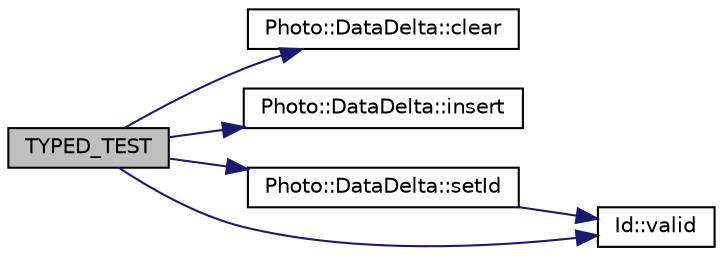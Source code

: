 digraph "TYPED_TEST"
{
 // LATEX_PDF_SIZE
  edge [fontname="Helvetica",fontsize="10",labelfontname="Helvetica",labelfontsize="10"];
  node [fontname="Helvetica",fontsize="10",shape=record];
  rankdir="LR";
  Node1 [label="TYPED_TEST",height=0.2,width=0.4,color="black", fillcolor="grey75", style="filled", fontcolor="black",tooltip=" "];
  Node1 -> Node2 [color="midnightblue",fontsize="10",style="solid",fontname="Helvetica"];
  Node2 [label="Photo::DataDelta::clear",height=0.2,width=0.4,color="black", fillcolor="white", style="filled",URL="$class_photo_1_1_data_delta.html#a440184f6e08922141b6773e9a6c31651",tooltip=" "];
  Node1 -> Node3 [color="midnightblue",fontsize="10",style="solid",fontname="Helvetica"];
  Node3 [label="Photo::DataDelta::insert",height=0.2,width=0.4,color="black", fillcolor="white", style="filled",URL="$class_photo_1_1_data_delta.html#a4e20dab36867e0c89032b534c963029f",tooltip=" "];
  Node1 -> Node4 [color="midnightblue",fontsize="10",style="solid",fontname="Helvetica"];
  Node4 [label="Photo::DataDelta::setId",height=0.2,width=0.4,color="black", fillcolor="white", style="filled",URL="$class_photo_1_1_data_delta.html#a8a610541a977ccd70ba88e4c2315f9b5",tooltip=" "];
  Node4 -> Node5 [color="midnightblue",fontsize="10",style="solid",fontname="Helvetica"];
  Node5 [label="Id::valid",height=0.2,width=0.4,color="black", fillcolor="white", style="filled",URL="$class_id.html#aa535d6564e027b5889869dcb10093bed",tooltip=" "];
  Node1 -> Node5 [color="midnightblue",fontsize="10",style="solid",fontname="Helvetica"];
}
